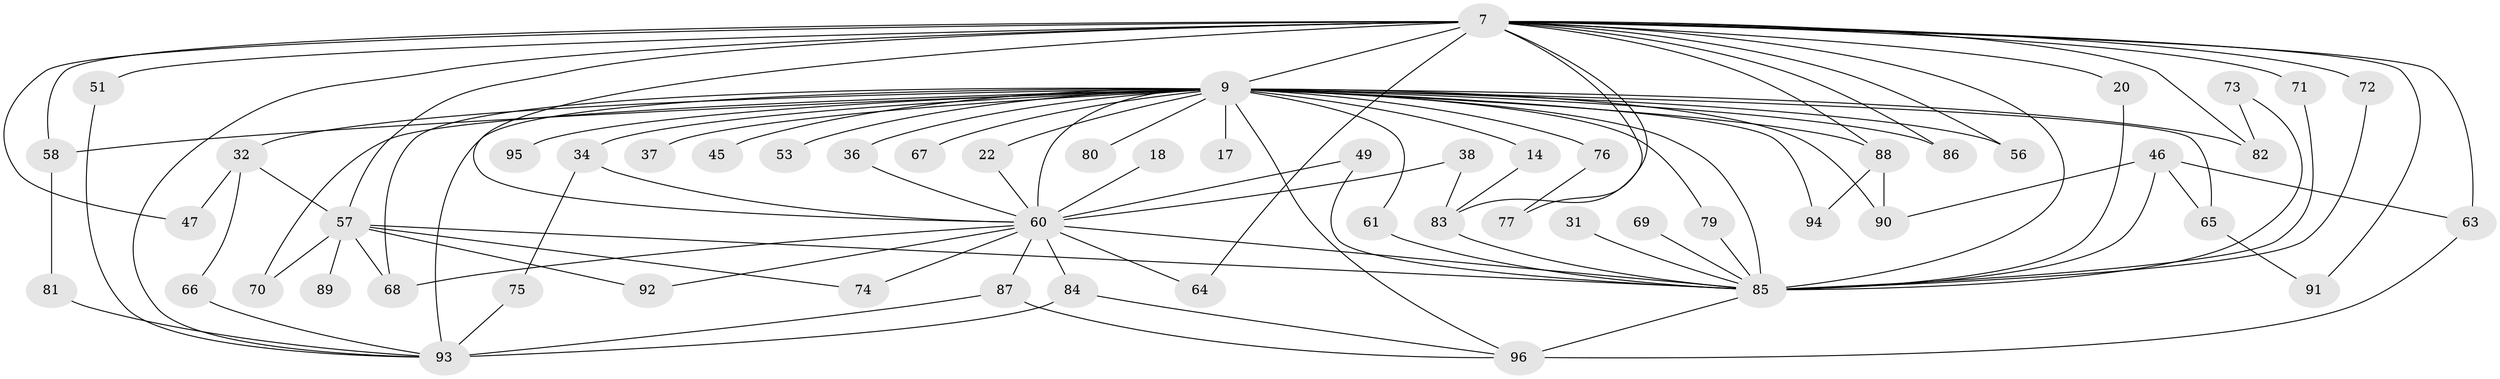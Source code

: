 // original degree distribution, {20: 0.07291666666666667, 22: 0.010416666666666666, 14: 0.010416666666666666, 24: 0.010416666666666666, 3: 0.15625, 4: 0.0625, 6: 0.03125, 2: 0.5833333333333334, 5: 0.041666666666666664, 7: 0.010416666666666666, 8: 0.010416666666666666}
// Generated by graph-tools (version 1.1) at 2025/47/03/04/25 21:47:24]
// undirected, 57 vertices, 104 edges
graph export_dot {
graph [start="1"]
  node [color=gray90,style=filled];
  7 [super="+4"];
  9 [super="+1+8"];
  14;
  17;
  18;
  20;
  22;
  31;
  32;
  34 [super="+33"];
  36;
  37;
  38;
  45;
  46 [super="+16"];
  47;
  49 [super="+23"];
  51;
  53;
  56;
  57 [super="+55"];
  58 [super="+42"];
  60 [super="+11+6"];
  61;
  63 [super="+40"];
  64;
  65 [super="+30"];
  66;
  67;
  68 [super="+50"];
  69;
  70;
  71;
  72;
  73;
  74;
  75;
  76;
  77;
  79;
  80;
  81;
  82 [super="+41"];
  83 [super="+13+19"];
  84 [super="+48"];
  85 [super="+29+10"];
  86;
  87 [super="+54"];
  88 [super="+28+43"];
  89;
  90 [super="+59"];
  91;
  92;
  93 [super="+78+62"];
  94;
  95;
  96 [super="+44"];
  7 -- 9 [weight=8];
  7 -- 47;
  7 -- 58 [weight=2];
  7 -- 63;
  7 -- 72;
  7 -- 83 [weight=3];
  7 -- 86;
  7 -- 91;
  7 -- 64;
  7 -- 71;
  7 -- 77;
  7 -- 82 [weight=3];
  7 -- 20;
  7 -- 51;
  7 -- 56;
  7 -- 57 [weight=3];
  7 -- 93 [weight=2];
  7 -- 88 [weight=3];
  7 -- 60 [weight=4];
  7 -- 85 [weight=5];
  9 -- 14;
  9 -- 17 [weight=2];
  9 -- 37 [weight=2];
  9 -- 76 [weight=2];
  9 -- 90 [weight=2];
  9 -- 93 [weight=4];
  9 -- 80 [weight=2];
  9 -- 86;
  9 -- 32;
  9 -- 53 [weight=2];
  9 -- 56;
  9 -- 61;
  9 -- 58;
  9 -- 82;
  9 -- 34 [weight=2];
  9 -- 67 [weight=2];
  9 -- 70;
  9 -- 79;
  9 -- 85 [weight=9];
  9 -- 22;
  9 -- 94;
  9 -- 95 [weight=2];
  9 -- 36;
  9 -- 45 [weight=2];
  9 -- 60 [weight=9];
  9 -- 96 [weight=2];
  9 -- 88;
  9 -- 65;
  9 -- 68;
  14 -- 83;
  18 -- 60 [weight=2];
  20 -- 85;
  22 -- 60;
  31 -- 85;
  32 -- 47;
  32 -- 66;
  32 -- 57;
  34 -- 75;
  34 -- 60 [weight=2];
  36 -- 60;
  38 -- 83;
  38 -- 60;
  46 -- 65;
  46 -- 90 [weight=2];
  46 -- 63;
  46 -- 85 [weight=3];
  49 -- 60 [weight=2];
  49 -- 85;
  51 -- 93;
  57 -- 68;
  57 -- 89 [weight=2];
  57 -- 70;
  57 -- 74;
  57 -- 92;
  57 -- 85 [weight=2];
  58 -- 81;
  60 -- 64;
  60 -- 74;
  60 -- 84;
  60 -- 87;
  60 -- 92;
  60 -- 68;
  60 -- 85 [weight=5];
  61 -- 85;
  63 -- 96;
  65 -- 91;
  66 -- 93;
  69 -- 85 [weight=2];
  71 -- 85;
  72 -- 85;
  73 -- 82;
  73 -- 85;
  75 -- 93;
  76 -- 77;
  79 -- 85;
  81 -- 93;
  83 -- 85;
  84 -- 96;
  84 -- 93;
  85 -- 96 [weight=3];
  87 -- 96;
  87 -- 93;
  88 -- 90;
  88 -- 94;
}

